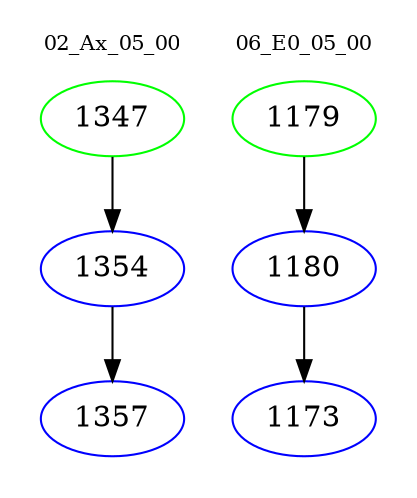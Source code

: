 digraph{
subgraph cluster_0 {
color = white
label = "02_Ax_05_00";
fontsize=10;
T0_1347 [label="1347", color="green"]
T0_1347 -> T0_1354 [color="black"]
T0_1354 [label="1354", color="blue"]
T0_1354 -> T0_1357 [color="black"]
T0_1357 [label="1357", color="blue"]
}
subgraph cluster_1 {
color = white
label = "06_E0_05_00";
fontsize=10;
T1_1179 [label="1179", color="green"]
T1_1179 -> T1_1180 [color="black"]
T1_1180 [label="1180", color="blue"]
T1_1180 -> T1_1173 [color="black"]
T1_1173 [label="1173", color="blue"]
}
}

